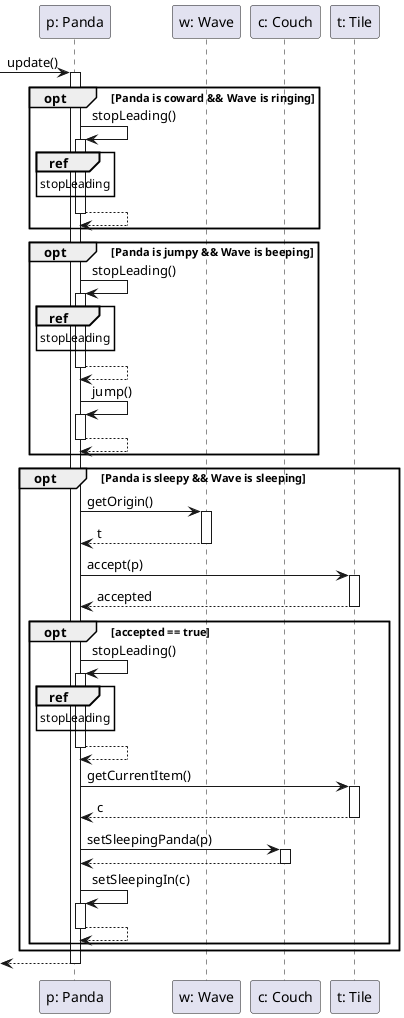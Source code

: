 @startuml

skinparam classAttributeIconSize 0
skinparam guillemet false

participant "p: Panda" as p
participant "w: Wave" as w
participant "c: Couch" as c
participant "t: Tile" as t

[-> p: update()
activate p

opt Panda is coward && Wave is ringing
p -> p ++ : stopLeading()
ref over p : stopLeading
p --> p --
end

opt Panda is jumpy && Wave is beeping
p -> p ++ : stopLeading()
ref over p : stopLeading
p --> p --
p -> p ++ : jump()
p --> p --
end

opt Panda is sleepy && Wave is sleeping
    p -> w ++ : getOrigin()
    w --> p -- : t
    p -> t ++ : accept(p)
    t --> p -- : accepted
        opt accepted == true
        p -> p ++ : stopLeading()
        ref over p : stopLeading
        p --> p --
        p -> t ++ : getCurrentItem()
        t --> p -- : c
        p -> c ++ : setSleepingPanda(p)
        c --> p --
        p -> p ++ : setSleepingIn(c)
        p --> p --
        end
end

[<-- p
deactivate p

@enduml